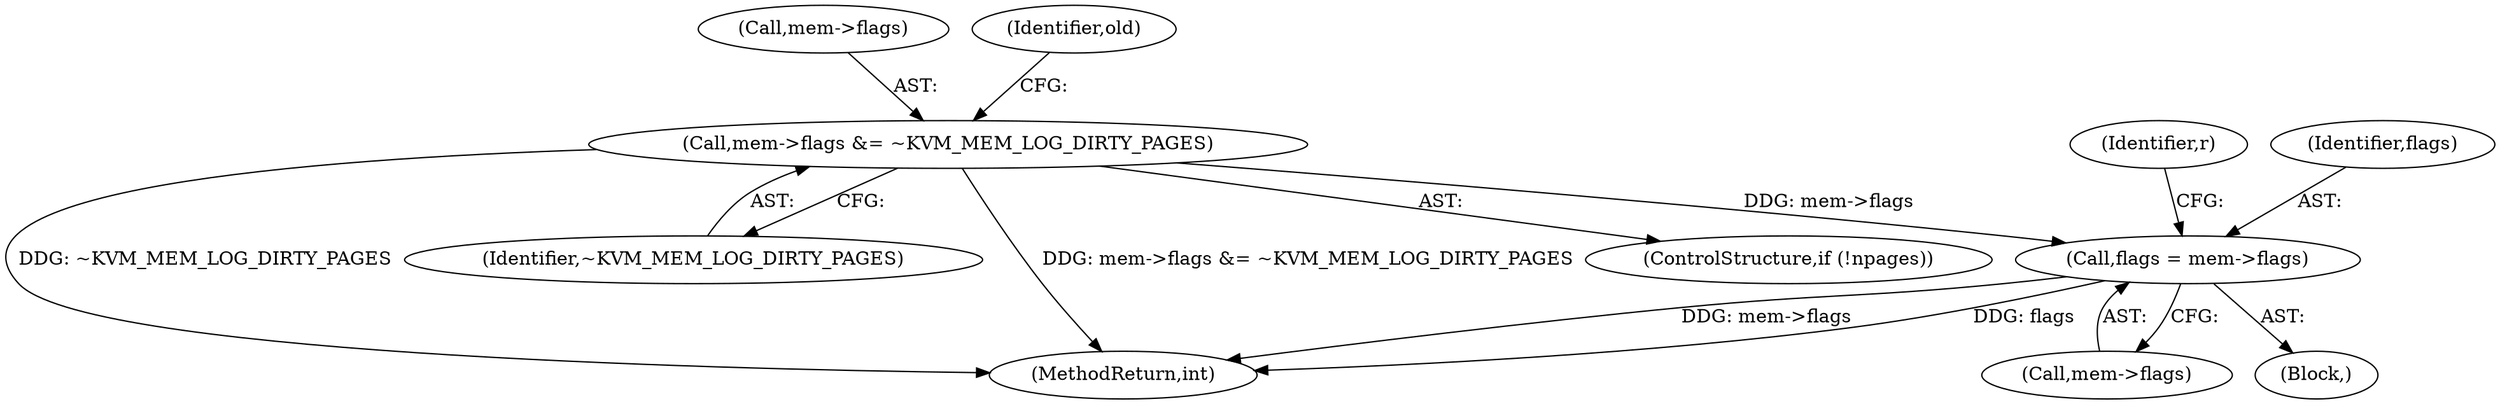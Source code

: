 digraph "0_linux_e40f193f5bb022e927a57a4f5d5194e4f12ddb74@pointer" {
"1000253" [label="(Call,flags = mem->flags)"];
"1000233" [label="(Call,mem->flags &= ~KVM_MEM_LOG_DIRTY_PAGES)"];
"1000234" [label="(Call,mem->flags)"];
"1000116" [label="(Block,)"];
"1000230" [label="(ControlStructure,if (!npages))"];
"1000253" [label="(Call,flags = mem->flags)"];
"1000237" [label="(Identifier,~KVM_MEM_LOG_DIRTY_PAGES)"];
"1000255" [label="(Call,mem->flags)"];
"1000259" [label="(Identifier,r)"];
"1000492" [label="(MethodReturn,int)"];
"1000254" [label="(Identifier,flags)"];
"1000239" [label="(Identifier,old)"];
"1000233" [label="(Call,mem->flags &= ~KVM_MEM_LOG_DIRTY_PAGES)"];
"1000253" -> "1000116"  [label="AST: "];
"1000253" -> "1000255"  [label="CFG: "];
"1000254" -> "1000253"  [label="AST: "];
"1000255" -> "1000253"  [label="AST: "];
"1000259" -> "1000253"  [label="CFG: "];
"1000253" -> "1000492"  [label="DDG: mem->flags"];
"1000253" -> "1000492"  [label="DDG: flags"];
"1000233" -> "1000253"  [label="DDG: mem->flags"];
"1000233" -> "1000230"  [label="AST: "];
"1000233" -> "1000237"  [label="CFG: "];
"1000234" -> "1000233"  [label="AST: "];
"1000237" -> "1000233"  [label="AST: "];
"1000239" -> "1000233"  [label="CFG: "];
"1000233" -> "1000492"  [label="DDG: ~KVM_MEM_LOG_DIRTY_PAGES"];
"1000233" -> "1000492"  [label="DDG: mem->flags &= ~KVM_MEM_LOG_DIRTY_PAGES"];
}
